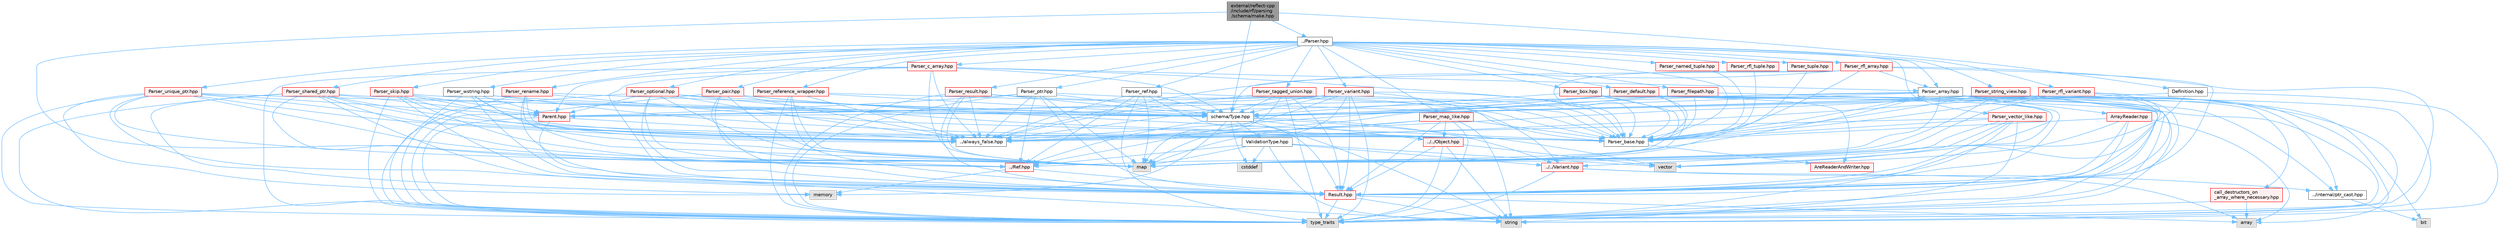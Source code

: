 digraph "external/reflect-cpp/include/rfl/parsing/schema/make.hpp"
{
 // LATEX_PDF_SIZE
  bgcolor="transparent";
  edge [fontname=Helvetica,fontsize=10,labelfontname=Helvetica,labelfontsize=10];
  node [fontname=Helvetica,fontsize=10,shape=box,height=0.2,width=0.4];
  Node1 [id="Node000001",label="external/reflect-cpp\l/include/rfl/parsing\l/schema/make.hpp",height=0.2,width=0.4,color="gray40", fillcolor="grey60", style="filled", fontcolor="black",tooltip=" "];
  Node1 -> Node2 [id="edge1_Node000001_Node000002",color="steelblue1",style="solid",tooltip=" "];
  Node2 [id="Node000002",label="map",height=0.2,width=0.4,color="grey60", fillcolor="#E0E0E0", style="filled",tooltip=" "];
  Node1 -> Node3 [id="edge2_Node000001_Node000003",color="steelblue1",style="solid",tooltip=" "];
  Node3 [id="Node000003",label="../Parser.hpp",height=0.2,width=0.4,color="grey40", fillcolor="white", style="filled",URL="$parsing_2_parser_8hpp.html",tooltip=" "];
  Node3 -> Node4 [id="edge3_Node000003_Node000004",color="steelblue1",style="solid",tooltip=" "];
  Node4 [id="Node000004",label="Parser_array.hpp",height=0.2,width=0.4,color="grey40", fillcolor="white", style="filled",URL="$_parser__array_8hpp.html",tooltip=" "];
  Node4 -> Node5 [id="edge4_Node000004_Node000005",color="steelblue1",style="solid",tooltip=" "];
  Node5 [id="Node000005",label="array",height=0.2,width=0.4,color="grey60", fillcolor="#E0E0E0", style="filled",tooltip=" "];
  Node4 -> Node6 [id="edge5_Node000004_Node000006",color="steelblue1",style="solid",tooltip=" "];
  Node6 [id="Node000006",label="bit",height=0.2,width=0.4,color="grey60", fillcolor="#E0E0E0", style="filled",tooltip=" "];
  Node4 -> Node2 [id="edge6_Node000004_Node000002",color="steelblue1",style="solid",tooltip=" "];
  Node4 -> Node7 [id="edge7_Node000004_Node000007",color="steelblue1",style="solid",tooltip=" "];
  Node7 [id="Node000007",label="type_traits",height=0.2,width=0.4,color="grey60", fillcolor="#E0E0E0", style="filled",tooltip=" "];
  Node4 -> Node8 [id="edge8_Node000004_Node000008",color="steelblue1",style="solid",tooltip=" "];
  Node8 [id="Node000008",label="vector",height=0.2,width=0.4,color="grey60", fillcolor="#E0E0E0", style="filled",tooltip=" "];
  Node4 -> Node9 [id="edge9_Node000004_Node000009",color="steelblue1",style="solid",tooltip=" "];
  Node9 [id="Node000009",label="../Ref.hpp",height=0.2,width=0.4,color="red", fillcolor="#FFF0F0", style="filled",URL="$_ref_8hpp.html",tooltip=" "];
  Node9 -> Node10 [id="edge10_Node000009_Node000010",color="steelblue1",style="solid",tooltip=" "];
  Node10 [id="Node000010",label="memory",height=0.2,width=0.4,color="grey60", fillcolor="#E0E0E0", style="filled",tooltip=" "];
  Node9 -> Node12 [id="edge11_Node000009_Node000012",color="steelblue1",style="solid",tooltip=" "];
  Node12 [id="Node000012",label="Result.hpp",height=0.2,width=0.4,color="red", fillcolor="#FFF0F0", style="filled",URL="$_result_8hpp.html",tooltip=" "];
  Node12 -> Node5 [id="edge12_Node000012_Node000005",color="steelblue1",style="solid",tooltip=" "];
  Node12 -> Node18 [id="edge13_Node000012_Node000018",color="steelblue1",style="solid",tooltip=" "];
  Node18 [id="Node000018",label="string",height=0.2,width=0.4,color="grey60", fillcolor="#E0E0E0", style="filled",tooltip=" "];
  Node12 -> Node7 [id="edge14_Node000012_Node000007",color="steelblue1",style="solid",tooltip=" "];
  Node4 -> Node12 [id="edge15_Node000004_Node000012",color="steelblue1",style="solid",tooltip=" "];
  Node4 -> Node19 [id="edge16_Node000004_Node000019",color="steelblue1",style="solid",tooltip=" "];
  Node19 [id="Node000019",label="../always_false.hpp",height=0.2,width=0.4,color="grey40", fillcolor="white", style="filled",URL="$always__false_8hpp.html",tooltip=" "];
  Node4 -> Node20 [id="edge17_Node000004_Node000020",color="steelblue1",style="solid",tooltip=" "];
  Node20 [id="Node000020",label="../internal/ptr_cast.hpp",height=0.2,width=0.4,color="grey40", fillcolor="white", style="filled",URL="$ptr__cast_8hpp.html",tooltip=" "];
  Node20 -> Node6 [id="edge18_Node000020_Node000006",color="steelblue1",style="solid",tooltip=" "];
  Node4 -> Node21 [id="edge19_Node000004_Node000021",color="steelblue1",style="solid",tooltip=" "];
  Node21 [id="Node000021",label="ArrayReader.hpp",height=0.2,width=0.4,color="red", fillcolor="#FFF0F0", style="filled",URL="$_array_reader_8hpp.html",tooltip=" "];
  Node21 -> Node5 [id="edge20_Node000021_Node000005",color="steelblue1",style="solid",tooltip=" "];
  Node21 -> Node7 [id="edge21_Node000021_Node000007",color="steelblue1",style="solid",tooltip=" "];
  Node21 -> Node8 [id="edge22_Node000021_Node000008",color="steelblue1",style="solid",tooltip=" "];
  Node21 -> Node12 [id="edge23_Node000021_Node000012",color="steelblue1",style="solid",tooltip=" "];
  Node21 -> Node30 [id="edge24_Node000021_Node000030",color="steelblue1",style="solid",tooltip=" "];
  Node30 [id="Node000030",label="Parser_base.hpp",height=0.2,width=0.4,color="grey40", fillcolor="white", style="filled",URL="$_parser__base_8hpp.html",tooltip=" "];
  Node30 -> Node31 [id="edge25_Node000030_Node000031",color="steelblue1",style="solid",tooltip=" "];
  Node31 [id="Node000031",label="AreReaderAndWriter.hpp",height=0.2,width=0.4,color="red", fillcolor="#FFF0F0", style="filled",URL="$_are_reader_and_writer_8hpp.html",tooltip=" "];
  Node4 -> Node40 [id="edge26_Node000004_Node000040",color="steelblue1",style="solid",tooltip=" "];
  Node40 [id="Node000040",label="Parent.hpp",height=0.2,width=0.4,color="red", fillcolor="#FFF0F0", style="filled",URL="$_parent_8hpp.html",tooltip=" "];
  Node40 -> Node18 [id="edge27_Node000040_Node000018",color="steelblue1",style="solid",tooltip=" "];
  Node40 -> Node7 [id="edge28_Node000040_Node000007",color="steelblue1",style="solid",tooltip=" "];
  Node40 -> Node19 [id="edge29_Node000040_Node000019",color="steelblue1",style="solid",tooltip=" "];
  Node4 -> Node30 [id="edge30_Node000004_Node000030",color="steelblue1",style="solid",tooltip=" "];
  Node4 -> Node43 [id="edge31_Node000004_Node000043",color="steelblue1",style="solid",tooltip=" "];
  Node43 [id="Node000043",label="call_destructors_on\l_array_where_necessary.hpp",height=0.2,width=0.4,color="red", fillcolor="#FFF0F0", style="filled",URL="$call__destructors__on__array__where__necessary_8hpp.html",tooltip=" "];
  Node43 -> Node5 [id="edge32_Node000043_Node000005",color="steelblue1",style="solid",tooltip=" "];
  Node43 -> Node7 [id="edge33_Node000043_Node000007",color="steelblue1",style="solid",tooltip=" "];
  Node4 -> Node54 [id="edge34_Node000004_Node000054",color="steelblue1",style="solid",tooltip=" "];
  Node54 [id="Node000054",label="schema/Type.hpp",height=0.2,width=0.4,color="grey40", fillcolor="white", style="filled",URL="$parsing_2schema_2_type_8hpp.html",tooltip=" "];
  Node54 -> Node27 [id="edge35_Node000054_Node000027",color="steelblue1",style="solid",tooltip=" "];
  Node27 [id="Node000027",label="cstddef",height=0.2,width=0.4,color="grey60", fillcolor="#E0E0E0", style="filled",tooltip=" "];
  Node54 -> Node10 [id="edge36_Node000054_Node000010",color="steelblue1",style="solid",tooltip=" "];
  Node54 -> Node18 [id="edge37_Node000054_Node000018",color="steelblue1",style="solid",tooltip=" "];
  Node54 -> Node8 [id="edge38_Node000054_Node000008",color="steelblue1",style="solid",tooltip=" "];
  Node54 -> Node55 [id="edge39_Node000054_Node000055",color="steelblue1",style="solid",tooltip=" "];
  Node55 [id="Node000055",label="../../Object.hpp",height=0.2,width=0.4,color="red", fillcolor="#FFF0F0", style="filled",URL="$_object_8hpp.html",tooltip=" "];
  Node55 -> Node18 [id="edge40_Node000055_Node000018",color="steelblue1",style="solid",tooltip=" "];
  Node55 -> Node7 [id="edge41_Node000055_Node000007",color="steelblue1",style="solid",tooltip=" "];
  Node55 -> Node8 [id="edge42_Node000055_Node000008",color="steelblue1",style="solid",tooltip=" "];
  Node55 -> Node12 [id="edge43_Node000055_Node000012",color="steelblue1",style="solid",tooltip=" "];
  Node54 -> Node9 [id="edge44_Node000054_Node000009",color="steelblue1",style="solid",tooltip=" "];
  Node54 -> Node56 [id="edge45_Node000054_Node000056",color="steelblue1",style="solid",tooltip=" "];
  Node56 [id="Node000056",label="../../Variant.hpp",height=0.2,width=0.4,color="red", fillcolor="#FFF0F0", style="filled",URL="$_variant_8hpp.html",tooltip=" "];
  Node56 -> Node5 [id="edge46_Node000056_Node000005",color="steelblue1",style="solid",tooltip=" "];
  Node56 -> Node7 [id="edge47_Node000056_Node000007",color="steelblue1",style="solid",tooltip=" "];
  Node56 -> Node20 [id="edge48_Node000056_Node000020",color="steelblue1",style="solid",tooltip=" "];
  Node54 -> Node61 [id="edge49_Node000054_Node000061",color="steelblue1",style="solid",tooltip=" "];
  Node61 [id="Node000061",label="ValidationType.hpp",height=0.2,width=0.4,color="grey40", fillcolor="white", style="filled",URL="$_validation_type_8hpp.html",tooltip=" "];
  Node61 -> Node27 [id="edge50_Node000061_Node000027",color="steelblue1",style="solid",tooltip=" "];
  Node61 -> Node2 [id="edge51_Node000061_Node000002",color="steelblue1",style="solid",tooltip=" "];
  Node61 -> Node18 [id="edge52_Node000061_Node000018",color="steelblue1",style="solid",tooltip=" "];
  Node61 -> Node8 [id="edge53_Node000061_Node000008",color="steelblue1",style="solid",tooltip=" "];
  Node61 -> Node9 [id="edge54_Node000061_Node000009",color="steelblue1",style="solid",tooltip=" "];
  Node61 -> Node56 [id="edge55_Node000061_Node000056",color="steelblue1",style="solid",tooltip=" "];
  Node3 -> Node30 [id="edge56_Node000003_Node000030",color="steelblue1",style="solid",tooltip=" "];
  Node3 -> Node62 [id="edge57_Node000003_Node000062",color="steelblue1",style="solid",tooltip=" "];
  Node62 [id="Node000062",label="Parser_box.hpp",height=0.2,width=0.4,color="red", fillcolor="#FFF0F0", style="filled",URL="$_parser__box_8hpp.html",tooltip=" "];
  Node62 -> Node2 [id="edge58_Node000062_Node000002",color="steelblue1",style="solid",tooltip=" "];
  Node62 -> Node7 [id="edge59_Node000062_Node000007",color="steelblue1",style="solid",tooltip=" "];
  Node62 -> Node12 [id="edge60_Node000062_Node000012",color="steelblue1",style="solid",tooltip=" "];
  Node62 -> Node30 [id="edge61_Node000062_Node000030",color="steelblue1",style="solid",tooltip=" "];
  Node62 -> Node54 [id="edge62_Node000062_Node000054",color="steelblue1",style="solid",tooltip=" "];
  Node3 -> Node64 [id="edge63_Node000003_Node000064",color="steelblue1",style="solid",tooltip=" "];
  Node64 [id="Node000064",label="Parser_c_array.hpp",height=0.2,width=0.4,color="red", fillcolor="#FFF0F0", style="filled",URL="$_parser__c__array_8hpp.html",tooltip=" "];
  Node64 -> Node2 [id="edge64_Node000064_Node000002",color="steelblue1",style="solid",tooltip=" "];
  Node64 -> Node7 [id="edge65_Node000064_Node000007",color="steelblue1",style="solid",tooltip=" "];
  Node64 -> Node12 [id="edge66_Node000064_Node000012",color="steelblue1",style="solid",tooltip=" "];
  Node64 -> Node19 [id="edge67_Node000064_Node000019",color="steelblue1",style="solid",tooltip=" "];
  Node64 -> Node40 [id="edge68_Node000064_Node000040",color="steelblue1",style="solid",tooltip=" "];
  Node64 -> Node4 [id="edge69_Node000064_Node000004",color="steelblue1",style="solid",tooltip=" "];
  Node64 -> Node30 [id="edge70_Node000064_Node000030",color="steelblue1",style="solid",tooltip=" "];
  Node64 -> Node54 [id="edge71_Node000064_Node000054",color="steelblue1",style="solid",tooltip=" "];
  Node3 -> Node65 [id="edge72_Node000003_Node000065",color="steelblue1",style="solid",tooltip=" "];
  Node65 [id="Node000065",label="Parser_default.hpp",height=0.2,width=0.4,color="red", fillcolor="#FFF0F0", style="filled",URL="$_parser__default_8hpp.html",tooltip=" "];
  Node65 -> Node2 [id="edge73_Node000065_Node000002",color="steelblue1",style="solid",tooltip=" "];
  Node65 -> Node7 [id="edge74_Node000065_Node000007",color="steelblue1",style="solid",tooltip=" "];
  Node65 -> Node12 [id="edge75_Node000065_Node000012",color="steelblue1",style="solid",tooltip=" "];
  Node65 -> Node19 [id="edge76_Node000065_Node000019",color="steelblue1",style="solid",tooltip=" "];
  Node65 -> Node20 [id="edge77_Node000065_Node000020",color="steelblue1",style="solid",tooltip=" "];
  Node65 -> Node31 [id="edge78_Node000065_Node000031",color="steelblue1",style="solid",tooltip=" "];
  Node65 -> Node40 [id="edge79_Node000065_Node000040",color="steelblue1",style="solid",tooltip=" "];
  Node65 -> Node30 [id="edge80_Node000065_Node000030",color="steelblue1",style="solid",tooltip=" "];
  Node65 -> Node54 [id="edge81_Node000065_Node000054",color="steelblue1",style="solid",tooltip=" "];
  Node3 -> Node168 [id="edge82_Node000003_Node000168",color="steelblue1",style="solid",tooltip=" "];
  Node168 [id="Node000168",label="Parser_filepath.hpp",height=0.2,width=0.4,color="red", fillcolor="#FFF0F0", style="filled",URL="$_parser__filepath_8hpp.html",tooltip=" "];
  Node168 -> Node12 [id="edge83_Node000168_Node000012",color="steelblue1",style="solid",tooltip=" "];
  Node168 -> Node30 [id="edge84_Node000168_Node000030",color="steelblue1",style="solid",tooltip=" "];
  Node168 -> Node54 [id="edge85_Node000168_Node000054",color="steelblue1",style="solid",tooltip=" "];
  Node3 -> Node170 [id="edge86_Node000003_Node000170",color="steelblue1",style="solid",tooltip=" "];
  Node170 [id="Node000170",label="Parser_map_like.hpp",height=0.2,width=0.4,color="red", fillcolor="#FFF0F0", style="filled",URL="$_parser__map__like_8hpp.html",tooltip=" "];
  Node170 -> Node2 [id="edge87_Node000170_Node000002",color="steelblue1",style="solid",tooltip=" "];
  Node170 -> Node18 [id="edge88_Node000170_Node000018",color="steelblue1",style="solid",tooltip=" "];
  Node170 -> Node7 [id="edge89_Node000170_Node000007",color="steelblue1",style="solid",tooltip=" "];
  Node170 -> Node55 [id="edge90_Node000170_Node000055",color="steelblue1",style="solid",tooltip=" "];
  Node170 -> Node12 [id="edge91_Node000170_Node000012",color="steelblue1",style="solid",tooltip=" "];
  Node170 -> Node19 [id="edge92_Node000170_Node000019",color="steelblue1",style="solid",tooltip=" "];
  Node170 -> Node30 [id="edge93_Node000170_Node000030",color="steelblue1",style="solid",tooltip=" "];
  Node3 -> Node176 [id="edge94_Node000003_Node000176",color="steelblue1",style="solid",tooltip=" "];
  Node176 [id="Node000176",label="Parser_named_tuple.hpp",height=0.2,width=0.4,color="red", fillcolor="#FFF0F0", style="filled",URL="$_parser__named__tuple_8hpp.html",tooltip=" "];
  Node176 -> Node30 [id="edge95_Node000176_Node000030",color="steelblue1",style="solid",tooltip=" "];
  Node3 -> Node198 [id="edge96_Node000003_Node000198",color="steelblue1",style="solid",tooltip=" "];
  Node198 [id="Node000198",label="Parser_optional.hpp",height=0.2,width=0.4,color="red", fillcolor="#FFF0F0", style="filled",URL="$_parser__optional_8hpp.html",tooltip=" "];
  Node198 -> Node2 [id="edge97_Node000198_Node000002",color="steelblue1",style="solid",tooltip=" "];
  Node198 -> Node7 [id="edge98_Node000198_Node000007",color="steelblue1",style="solid",tooltip=" "];
  Node198 -> Node9 [id="edge99_Node000198_Node000009",color="steelblue1",style="solid",tooltip=" "];
  Node198 -> Node12 [id="edge100_Node000198_Node000012",color="steelblue1",style="solid",tooltip=" "];
  Node198 -> Node19 [id="edge101_Node000198_Node000019",color="steelblue1",style="solid",tooltip=" "];
  Node198 -> Node40 [id="edge102_Node000198_Node000040",color="steelblue1",style="solid",tooltip=" "];
  Node198 -> Node30 [id="edge103_Node000198_Node000030",color="steelblue1",style="solid",tooltip=" "];
  Node198 -> Node54 [id="edge104_Node000198_Node000054",color="steelblue1",style="solid",tooltip=" "];
  Node3 -> Node200 [id="edge105_Node000003_Node000200",color="steelblue1",style="solid",tooltip=" "];
  Node200 [id="Node000200",label="Parser_pair.hpp",height=0.2,width=0.4,color="red", fillcolor="#FFF0F0", style="filled",URL="$_parser__pair_8hpp.html",tooltip=" "];
  Node200 -> Node2 [id="edge106_Node000200_Node000002",color="steelblue1",style="solid",tooltip=" "];
  Node200 -> Node7 [id="edge107_Node000200_Node000007",color="steelblue1",style="solid",tooltip=" "];
  Node200 -> Node9 [id="edge108_Node000200_Node000009",color="steelblue1",style="solid",tooltip=" "];
  Node200 -> Node12 [id="edge109_Node000200_Node000012",color="steelblue1",style="solid",tooltip=" "];
  Node200 -> Node19 [id="edge110_Node000200_Node000019",color="steelblue1",style="solid",tooltip=" "];
  Node200 -> Node30 [id="edge111_Node000200_Node000030",color="steelblue1",style="solid",tooltip=" "];
  Node200 -> Node54 [id="edge112_Node000200_Node000054",color="steelblue1",style="solid",tooltip=" "];
  Node3 -> Node201 [id="edge113_Node000003_Node000201",color="steelblue1",style="solid",tooltip=" "];
  Node201 [id="Node000201",label="Parser_ptr.hpp",height=0.2,width=0.4,color="grey40", fillcolor="white", style="filled",URL="$_parser__ptr_8hpp.html",tooltip=" "];
  Node201 -> Node2 [id="edge114_Node000201_Node000002",color="steelblue1",style="solid",tooltip=" "];
  Node201 -> Node7 [id="edge115_Node000201_Node000007",color="steelblue1",style="solid",tooltip=" "];
  Node201 -> Node9 [id="edge116_Node000201_Node000009",color="steelblue1",style="solid",tooltip=" "];
  Node201 -> Node12 [id="edge117_Node000201_Node000012",color="steelblue1",style="solid",tooltip=" "];
  Node201 -> Node19 [id="edge118_Node000201_Node000019",color="steelblue1",style="solid",tooltip=" "];
  Node201 -> Node40 [id="edge119_Node000201_Node000040",color="steelblue1",style="solid",tooltip=" "];
  Node201 -> Node30 [id="edge120_Node000201_Node000030",color="steelblue1",style="solid",tooltip=" "];
  Node201 -> Node54 [id="edge121_Node000201_Node000054",color="steelblue1",style="solid",tooltip=" "];
  Node3 -> Node202 [id="edge122_Node000003_Node000202",color="steelblue1",style="solid",tooltip=" "];
  Node202 [id="Node000202",label="Parser_ref.hpp",height=0.2,width=0.4,color="grey40", fillcolor="white", style="filled",URL="$_parser__ref_8hpp.html",tooltip=" "];
  Node202 -> Node2 [id="edge123_Node000202_Node000002",color="steelblue1",style="solid",tooltip=" "];
  Node202 -> Node7 [id="edge124_Node000202_Node000007",color="steelblue1",style="solid",tooltip=" "];
  Node202 -> Node9 [id="edge125_Node000202_Node000009",color="steelblue1",style="solid",tooltip=" "];
  Node202 -> Node12 [id="edge126_Node000202_Node000012",color="steelblue1",style="solid",tooltip=" "];
  Node202 -> Node19 [id="edge127_Node000202_Node000019",color="steelblue1",style="solid",tooltip=" "];
  Node202 -> Node30 [id="edge128_Node000202_Node000030",color="steelblue1",style="solid",tooltip=" "];
  Node202 -> Node54 [id="edge129_Node000202_Node000054",color="steelblue1",style="solid",tooltip=" "];
  Node3 -> Node203 [id="edge130_Node000003_Node000203",color="steelblue1",style="solid",tooltip=" "];
  Node203 [id="Node000203",label="Parser_reference_wrapper.hpp",height=0.2,width=0.4,color="red", fillcolor="#FFF0F0", style="filled",URL="$_parser__reference__wrapper_8hpp.html",tooltip=" "];
  Node203 -> Node2 [id="edge131_Node000203_Node000002",color="steelblue1",style="solid",tooltip=" "];
  Node203 -> Node7 [id="edge132_Node000203_Node000007",color="steelblue1",style="solid",tooltip=" "];
  Node203 -> Node12 [id="edge133_Node000203_Node000012",color="steelblue1",style="solid",tooltip=" "];
  Node203 -> Node19 [id="edge134_Node000203_Node000019",color="steelblue1",style="solid",tooltip=" "];
  Node203 -> Node30 [id="edge135_Node000203_Node000030",color="steelblue1",style="solid",tooltip=" "];
  Node203 -> Node54 [id="edge136_Node000203_Node000054",color="steelblue1",style="solid",tooltip=" "];
  Node3 -> Node204 [id="edge137_Node000003_Node000204",color="steelblue1",style="solid",tooltip=" "];
  Node204 [id="Node000204",label="Parser_rename.hpp",height=0.2,width=0.4,color="red", fillcolor="#FFF0F0", style="filled",URL="$_parser__rename_8hpp.html",tooltip=" "];
  Node204 -> Node2 [id="edge138_Node000204_Node000002",color="steelblue1",style="solid",tooltip=" "];
  Node204 -> Node7 [id="edge139_Node000204_Node000007",color="steelblue1",style="solid",tooltip=" "];
  Node204 -> Node12 [id="edge140_Node000204_Node000012",color="steelblue1",style="solid",tooltip=" "];
  Node204 -> Node19 [id="edge141_Node000204_Node000019",color="steelblue1",style="solid",tooltip=" "];
  Node204 -> Node30 [id="edge142_Node000204_Node000030",color="steelblue1",style="solid",tooltip=" "];
  Node204 -> Node54 [id="edge143_Node000204_Node000054",color="steelblue1",style="solid",tooltip=" "];
  Node3 -> Node205 [id="edge144_Node000003_Node000205",color="steelblue1",style="solid",tooltip=" "];
  Node205 [id="Node000205",label="Parser_result.hpp",height=0.2,width=0.4,color="red", fillcolor="#FFF0F0", style="filled",URL="$_parser__result_8hpp.html",tooltip=" "];
  Node205 -> Node2 [id="edge145_Node000205_Node000002",color="steelblue1",style="solid",tooltip=" "];
  Node205 -> Node7 [id="edge146_Node000205_Node000007",color="steelblue1",style="solid",tooltip=" "];
  Node205 -> Node12 [id="edge147_Node000205_Node000012",color="steelblue1",style="solid",tooltip=" "];
  Node205 -> Node19 [id="edge148_Node000205_Node000019",color="steelblue1",style="solid",tooltip=" "];
  Node205 -> Node30 [id="edge149_Node000205_Node000030",color="steelblue1",style="solid",tooltip=" "];
  Node205 -> Node54 [id="edge150_Node000205_Node000054",color="steelblue1",style="solid",tooltip=" "];
  Node3 -> Node206 [id="edge151_Node000003_Node000206",color="steelblue1",style="solid",tooltip=" "];
  Node206 [id="Node000206",label="Parser_rfl_array.hpp",height=0.2,width=0.4,color="red", fillcolor="#FFF0F0", style="filled",URL="$_parser__rfl__array_8hpp.html",tooltip=" "];
  Node206 -> Node2 [id="edge152_Node000206_Node000002",color="steelblue1",style="solid",tooltip=" "];
  Node206 -> Node7 [id="edge153_Node000206_Node000007",color="steelblue1",style="solid",tooltip=" "];
  Node206 -> Node12 [id="edge154_Node000206_Node000012",color="steelblue1",style="solid",tooltip=" "];
  Node206 -> Node19 [id="edge155_Node000206_Node000019",color="steelblue1",style="solid",tooltip=" "];
  Node206 -> Node4 [id="edge156_Node000206_Node000004",color="steelblue1",style="solid",tooltip=" "];
  Node206 -> Node30 [id="edge157_Node000206_Node000030",color="steelblue1",style="solid",tooltip=" "];
  Node206 -> Node54 [id="edge158_Node000206_Node000054",color="steelblue1",style="solid",tooltip=" "];
  Node3 -> Node207 [id="edge159_Node000003_Node000207",color="steelblue1",style="solid",tooltip=" "];
  Node207 [id="Node000207",label="Parser_rfl_tuple.hpp",height=0.2,width=0.4,color="red", fillcolor="#FFF0F0", style="filled",URL="$_parser__rfl__tuple_8hpp.html",tooltip=" "];
  Node207 -> Node30 [id="edge160_Node000207_Node000030",color="steelblue1",style="solid",tooltip=" "];
  Node3 -> Node213 [id="edge161_Node000003_Node000213",color="steelblue1",style="solid",tooltip=" "];
  Node213 [id="Node000213",label="Parser_rfl_variant.hpp",height=0.2,width=0.4,color="red", fillcolor="#FFF0F0", style="filled",URL="$_parser__rfl__variant_8hpp.html",tooltip=" "];
  Node213 -> Node2 [id="edge162_Node000213_Node000002",color="steelblue1",style="solid",tooltip=" "];
  Node213 -> Node7 [id="edge163_Node000213_Node000007",color="steelblue1",style="solid",tooltip=" "];
  Node213 -> Node12 [id="edge164_Node000213_Node000012",color="steelblue1",style="solid",tooltip=" "];
  Node213 -> Node56 [id="edge165_Node000213_Node000056",color="steelblue1",style="solid",tooltip=" "];
  Node213 -> Node19 [id="edge166_Node000213_Node000019",color="steelblue1",style="solid",tooltip=" "];
  Node213 -> Node30 [id="edge167_Node000213_Node000030",color="steelblue1",style="solid",tooltip=" "];
  Node213 -> Node54 [id="edge168_Node000213_Node000054",color="steelblue1",style="solid",tooltip=" "];
  Node3 -> Node225 [id="edge169_Node000003_Node000225",color="steelblue1",style="solid",tooltip=" "];
  Node225 [id="Node000225",label="Parser_shared_ptr.hpp",height=0.2,width=0.4,color="red", fillcolor="#FFF0F0", style="filled",URL="$_parser__shared__ptr_8hpp.html",tooltip=" "];
  Node225 -> Node2 [id="edge170_Node000225_Node000002",color="steelblue1",style="solid",tooltip=" "];
  Node225 -> Node10 [id="edge171_Node000225_Node000010",color="steelblue1",style="solid",tooltip=" "];
  Node225 -> Node7 [id="edge172_Node000225_Node000007",color="steelblue1",style="solid",tooltip=" "];
  Node225 -> Node9 [id="edge173_Node000225_Node000009",color="steelblue1",style="solid",tooltip=" "];
  Node225 -> Node12 [id="edge174_Node000225_Node000012",color="steelblue1",style="solid",tooltip=" "];
  Node225 -> Node19 [id="edge175_Node000225_Node000019",color="steelblue1",style="solid",tooltip=" "];
  Node225 -> Node40 [id="edge176_Node000225_Node000040",color="steelblue1",style="solid",tooltip=" "];
  Node225 -> Node30 [id="edge177_Node000225_Node000030",color="steelblue1",style="solid",tooltip=" "];
  Node225 -> Node54 [id="edge178_Node000225_Node000054",color="steelblue1",style="solid",tooltip=" "];
  Node3 -> Node227 [id="edge179_Node000003_Node000227",color="steelblue1",style="solid",tooltip=" "];
  Node227 [id="Node000227",label="Parser_skip.hpp",height=0.2,width=0.4,color="red", fillcolor="#FFF0F0", style="filled",URL="$_parser__skip_8hpp.html",tooltip=" "];
  Node227 -> Node2 [id="edge180_Node000227_Node000002",color="steelblue1",style="solid",tooltip=" "];
  Node227 -> Node7 [id="edge181_Node000227_Node000007",color="steelblue1",style="solid",tooltip=" "];
  Node227 -> Node12 [id="edge182_Node000227_Node000012",color="steelblue1",style="solid",tooltip=" "];
  Node227 -> Node19 [id="edge183_Node000227_Node000019",color="steelblue1",style="solid",tooltip=" "];
  Node227 -> Node40 [id="edge184_Node000227_Node000040",color="steelblue1",style="solid",tooltip=" "];
  Node227 -> Node30 [id="edge185_Node000227_Node000030",color="steelblue1",style="solid",tooltip=" "];
  Node227 -> Node54 [id="edge186_Node000227_Node000054",color="steelblue1",style="solid",tooltip=" "];
  Node3 -> Node228 [id="edge187_Node000003_Node000228",color="steelblue1",style="solid",tooltip=" "];
  Node228 [id="Node000228",label="Parser_string_view.hpp",height=0.2,width=0.4,color="red", fillcolor="#FFF0F0", style="filled",URL="$_parser__string__view_8hpp.html",tooltip=" "];
  Node228 -> Node2 [id="edge188_Node000228_Node000002",color="steelblue1",style="solid",tooltip=" "];
  Node228 -> Node18 [id="edge189_Node000228_Node000018",color="steelblue1",style="solid",tooltip=" "];
  Node228 -> Node7 [id="edge190_Node000228_Node000007",color="steelblue1",style="solid",tooltip=" "];
  Node228 -> Node12 [id="edge191_Node000228_Node000012",color="steelblue1",style="solid",tooltip=" "];
  Node228 -> Node19 [id="edge192_Node000228_Node000019",color="steelblue1",style="solid",tooltip=" "];
  Node228 -> Node30 [id="edge193_Node000228_Node000030",color="steelblue1",style="solid",tooltip=" "];
  Node228 -> Node54 [id="edge194_Node000228_Node000054",color="steelblue1",style="solid",tooltip=" "];
  Node3 -> Node229 [id="edge195_Node000003_Node000229",color="steelblue1",style="solid",tooltip=" "];
  Node229 [id="Node000229",label="Parser_tagged_union.hpp",height=0.2,width=0.4,color="red", fillcolor="#FFF0F0", style="filled",URL="$_parser__tagged__union_8hpp.html",tooltip=" "];
  Node229 -> Node2 [id="edge196_Node000229_Node000002",color="steelblue1",style="solid",tooltip=" "];
  Node229 -> Node7 [id="edge197_Node000229_Node000007",color="steelblue1",style="solid",tooltip=" "];
  Node229 -> Node12 [id="edge198_Node000229_Node000012",color="steelblue1",style="solid",tooltip=" "];
  Node229 -> Node19 [id="edge199_Node000229_Node000019",color="steelblue1",style="solid",tooltip=" "];
  Node229 -> Node30 [id="edge200_Node000229_Node000030",color="steelblue1",style="solid",tooltip=" "];
  Node229 -> Node54 [id="edge201_Node000229_Node000054",color="steelblue1",style="solid",tooltip=" "];
  Node3 -> Node231 [id="edge202_Node000003_Node000231",color="steelblue1",style="solid",tooltip=" "];
  Node231 [id="Node000231",label="Parser_tuple.hpp",height=0.2,width=0.4,color="red", fillcolor="#FFF0F0", style="filled",URL="$_parser__tuple_8hpp.html",tooltip=" "];
  Node231 -> Node30 [id="edge203_Node000231_Node000030",color="steelblue1",style="solid",tooltip=" "];
  Node3 -> Node232 [id="edge204_Node000003_Node000232",color="steelblue1",style="solid",tooltip=" "];
  Node232 [id="Node000232",label="Parser_unique_ptr.hpp",height=0.2,width=0.4,color="red", fillcolor="#FFF0F0", style="filled",URL="$_parser__unique__ptr_8hpp.html",tooltip=" "];
  Node232 -> Node2 [id="edge205_Node000232_Node000002",color="steelblue1",style="solid",tooltip=" "];
  Node232 -> Node10 [id="edge206_Node000232_Node000010",color="steelblue1",style="solid",tooltip=" "];
  Node232 -> Node7 [id="edge207_Node000232_Node000007",color="steelblue1",style="solid",tooltip=" "];
  Node232 -> Node9 [id="edge208_Node000232_Node000009",color="steelblue1",style="solid",tooltip=" "];
  Node232 -> Node12 [id="edge209_Node000232_Node000012",color="steelblue1",style="solid",tooltip=" "];
  Node232 -> Node19 [id="edge210_Node000232_Node000019",color="steelblue1",style="solid",tooltip=" "];
  Node232 -> Node40 [id="edge211_Node000232_Node000040",color="steelblue1",style="solid",tooltip=" "];
  Node232 -> Node30 [id="edge212_Node000232_Node000030",color="steelblue1",style="solid",tooltip=" "];
  Node232 -> Node54 [id="edge213_Node000232_Node000054",color="steelblue1",style="solid",tooltip=" "];
  Node3 -> Node234 [id="edge214_Node000003_Node000234",color="steelblue1",style="solid",tooltip=" "];
  Node234 [id="Node000234",label="Parser_variant.hpp",height=0.2,width=0.4,color="red", fillcolor="#FFF0F0", style="filled",URL="$_parser__variant_8hpp.html",tooltip=" "];
  Node234 -> Node2 [id="edge215_Node000234_Node000002",color="steelblue1",style="solid",tooltip=" "];
  Node234 -> Node7 [id="edge216_Node000234_Node000007",color="steelblue1",style="solid",tooltip=" "];
  Node234 -> Node9 [id="edge217_Node000234_Node000009",color="steelblue1",style="solid",tooltip=" "];
  Node234 -> Node12 [id="edge218_Node000234_Node000012",color="steelblue1",style="solid",tooltip=" "];
  Node234 -> Node56 [id="edge219_Node000234_Node000056",color="steelblue1",style="solid",tooltip=" "];
  Node234 -> Node19 [id="edge220_Node000234_Node000019",color="steelblue1",style="solid",tooltip=" "];
  Node234 -> Node40 [id="edge221_Node000234_Node000040",color="steelblue1",style="solid",tooltip=" "];
  Node234 -> Node30 [id="edge222_Node000234_Node000030",color="steelblue1",style="solid",tooltip=" "];
  Node234 -> Node54 [id="edge223_Node000234_Node000054",color="steelblue1",style="solid",tooltip=" "];
  Node3 -> Node235 [id="edge224_Node000003_Node000235",color="steelblue1",style="solid",tooltip=" "];
  Node235 [id="Node000235",label="Parser_vector_like.hpp",height=0.2,width=0.4,color="red", fillcolor="#FFF0F0", style="filled",URL="$_parser__vector__like_8hpp.html",tooltip=" "];
  Node235 -> Node2 [id="edge225_Node000235_Node000002",color="steelblue1",style="solid",tooltip=" "];
  Node235 -> Node18 [id="edge226_Node000235_Node000018",color="steelblue1",style="solid",tooltip=" "];
  Node235 -> Node7 [id="edge227_Node000235_Node000007",color="steelblue1",style="solid",tooltip=" "];
  Node235 -> Node8 [id="edge228_Node000235_Node000008",color="steelblue1",style="solid",tooltip=" "];
  Node235 -> Node12 [id="edge229_Node000235_Node000012",color="steelblue1",style="solid",tooltip=" "];
  Node235 -> Node19 [id="edge230_Node000235_Node000019",color="steelblue1",style="solid",tooltip=" "];
  Node235 -> Node30 [id="edge231_Node000235_Node000030",color="steelblue1",style="solid",tooltip=" "];
  Node3 -> Node242 [id="edge232_Node000003_Node000242",color="steelblue1",style="solid",tooltip=" "];
  Node242 [id="Node000242",label="Parser_wstring.hpp",height=0.2,width=0.4,color="grey40", fillcolor="white", style="filled",URL="$_parser__wstring_8hpp.html",tooltip=" "];
  Node242 -> Node2 [id="edge233_Node000242_Node000002",color="steelblue1",style="solid",tooltip=" "];
  Node242 -> Node7 [id="edge234_Node000242_Node000007",color="steelblue1",style="solid",tooltip=" "];
  Node242 -> Node12 [id="edge235_Node000242_Node000012",color="steelblue1",style="solid",tooltip=" "];
  Node242 -> Node19 [id="edge236_Node000242_Node000019",color="steelblue1",style="solid",tooltip=" "];
  Node242 -> Node40 [id="edge237_Node000242_Node000040",color="steelblue1",style="solid",tooltip=" "];
  Node242 -> Node30 [id="edge238_Node000242_Node000030",color="steelblue1",style="solid",tooltip=" "];
  Node242 -> Node54 [id="edge239_Node000242_Node000054",color="steelblue1",style="solid",tooltip=" "];
  Node1 -> Node243 [id="edge240_Node000001_Node000243",color="steelblue1",style="solid",tooltip=" "];
  Node243 [id="Node000243",label="Definition.hpp",height=0.2,width=0.4,color="grey40", fillcolor="white", style="filled",URL="$_definition_8hpp.html",tooltip=" "];
  Node243 -> Node2 [id="edge241_Node000243_Node000002",color="steelblue1",style="solid",tooltip=" "];
  Node243 -> Node18 [id="edge242_Node000243_Node000018",color="steelblue1",style="solid",tooltip=" "];
  Node243 -> Node54 [id="edge243_Node000243_Node000054",color="steelblue1",style="solid",tooltip=" "];
  Node1 -> Node54 [id="edge244_Node000001_Node000054",color="steelblue1",style="solid",tooltip=" "];
}
